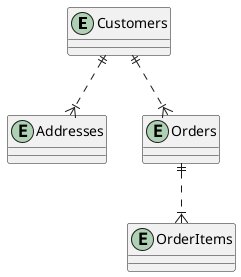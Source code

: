 @startuml session-store

entity "Customers" as Customers
entity "Addresses" as Addresses
entity "Orders" as Orders
entity "OrderItems" as OrderItems

Customers ||..|{ Addresses
Customers ||..|{ Orders
Orders ||..|{ OrderItems

@enduml

